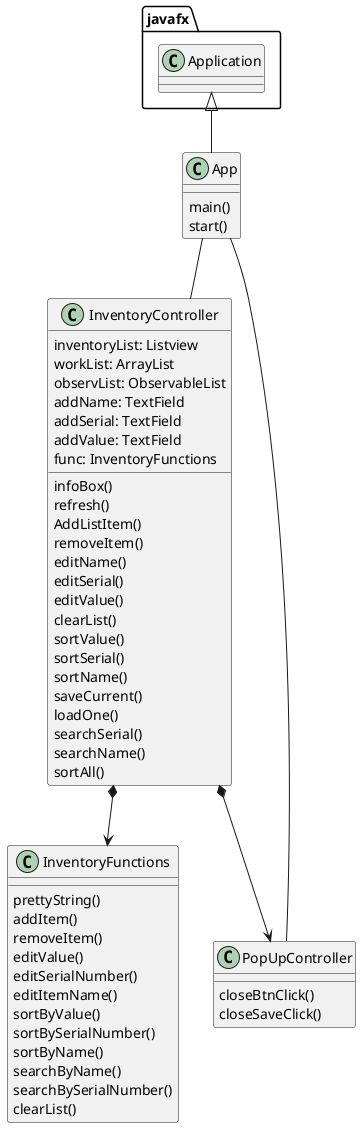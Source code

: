 @startuml
'https://plantuml.com/class-diagram

class App{
main()
start()
}


class InventoryController{
inventoryList: Listview
workList: ArrayList
observList: ObservableList
addName: TextField
addSerial: TextField
addValue: TextField
func: InventoryFunctions
infoBox()
refresh()
AddListItem()
removeItem()
editName()
editSerial()
editValue()
clearList()
sortValue()
sortSerial()
sortName()
saveCurrent()
loadOne()
searchSerial()
searchName()
sortAll()


}

class InventoryFunctions{
    prettyString()
    addItem()
    removeItem()
    editValue()
    editSerialNumber()
    editItemName()
    sortByValue()
    sortBySerialNumber()
    sortByName()
    searchByName()
    searchBySerialNumber()
    clearList()


}

class PopUpController{
closeBtnClick()
closeSaveClick()

}
javafx.Application <|-- App
App -- InventoryController
App -- PopUpController
InventoryController *--> InventoryFunctions
InventoryController *--> PopUpController


@enduml